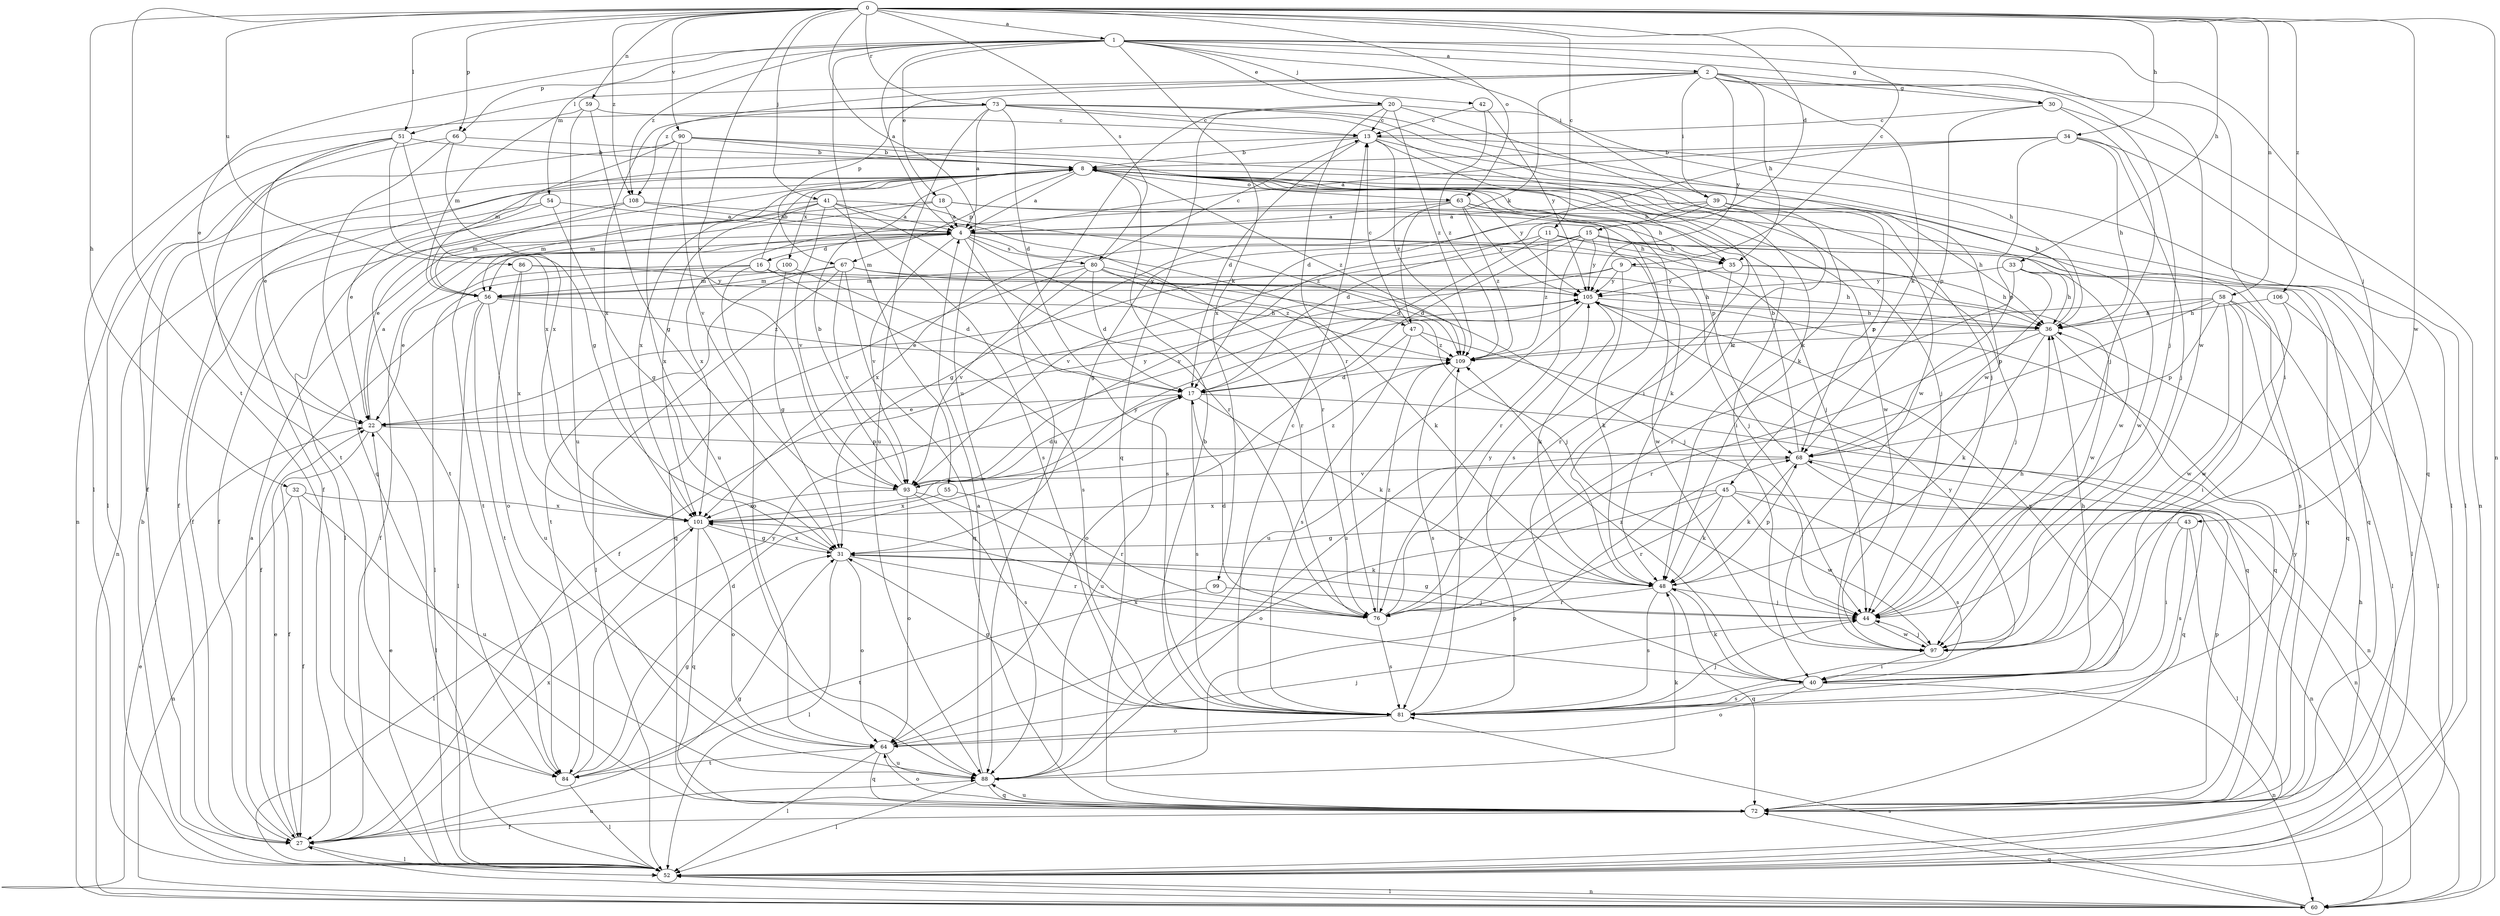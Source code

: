 strict digraph  {
0;
1;
2;
4;
8;
9;
11;
13;
15;
16;
17;
18;
20;
22;
27;
30;
31;
32;
33;
34;
35;
36;
39;
40;
41;
42;
43;
44;
45;
47;
48;
51;
52;
54;
55;
56;
58;
59;
60;
63;
64;
66;
67;
68;
72;
73;
76;
80;
81;
84;
86;
88;
90;
93;
97;
99;
100;
101;
105;
106;
108;
109;
0 -> 1  [label=a];
0 -> 9  [label=c];
0 -> 11  [label=c];
0 -> 15  [label=d];
0 -> 32  [label=h];
0 -> 33  [label=h];
0 -> 34  [label=h];
0 -> 41  [label=j];
0 -> 51  [label=l];
0 -> 58  [label=n];
0 -> 59  [label=n];
0 -> 60  [label=n];
0 -> 63  [label=o];
0 -> 66  [label=p];
0 -> 73  [label=r];
0 -> 80  [label=s];
0 -> 84  [label=t];
0 -> 86  [label=u];
0 -> 88  [label=u];
0 -> 90  [label=v];
0 -> 93  [label=v];
0 -> 97  [label=w];
0 -> 106  [label=z];
0 -> 108  [label=z];
1 -> 2  [label=a];
1 -> 4  [label=a];
1 -> 18  [label=e];
1 -> 20  [label=e];
1 -> 22  [label=e];
1 -> 30  [label=g];
1 -> 39  [label=i];
1 -> 42  [label=j];
1 -> 43  [label=j];
1 -> 54  [label=m];
1 -> 55  [label=m];
1 -> 66  [label=p];
1 -> 97  [label=w];
1 -> 99  [label=x];
1 -> 108  [label=z];
2 -> 30  [label=g];
2 -> 35  [label=h];
2 -> 39  [label=i];
2 -> 40  [label=i];
2 -> 44  [label=j];
2 -> 45  [label=k];
2 -> 47  [label=k];
2 -> 51  [label=l];
2 -> 67  [label=p];
2 -> 105  [label=y];
2 -> 108  [label=z];
4 -> 16  [label=d];
4 -> 27  [label=f];
4 -> 44  [label=j];
4 -> 47  [label=k];
4 -> 76  [label=r];
4 -> 80  [label=s];
4 -> 81  [label=s];
4 -> 84  [label=t];
4 -> 93  [label=v];
4 -> 97  [label=w];
8 -> 4  [label=a];
8 -> 22  [label=e];
8 -> 27  [label=f];
8 -> 35  [label=h];
8 -> 40  [label=i];
8 -> 44  [label=j];
8 -> 63  [label=o];
8 -> 67  [label=p];
8 -> 68  [label=p];
8 -> 84  [label=t];
8 -> 97  [label=w];
8 -> 100  [label=x];
8 -> 101  [label=x];
8 -> 105  [label=y];
8 -> 109  [label=z];
9 -> 22  [label=e];
9 -> 27  [label=f];
9 -> 48  [label=k];
9 -> 97  [label=w];
9 -> 105  [label=y];
11 -> 17  [label=d];
11 -> 35  [label=h];
11 -> 72  [label=q];
11 -> 93  [label=v];
11 -> 109  [label=z];
13 -> 8  [label=b];
13 -> 17  [label=d];
13 -> 27  [label=f];
13 -> 48  [label=k];
13 -> 52  [label=l];
13 -> 72  [label=q];
13 -> 109  [label=z];
15 -> 17  [label=d];
15 -> 35  [label=h];
15 -> 52  [label=l];
15 -> 72  [label=q];
15 -> 76  [label=r];
15 -> 93  [label=v];
15 -> 101  [label=x];
15 -> 105  [label=y];
16 -> 8  [label=b];
16 -> 22  [label=e];
16 -> 52  [label=l];
16 -> 64  [label=o];
16 -> 81  [label=s];
16 -> 105  [label=y];
17 -> 22  [label=e];
17 -> 48  [label=k];
17 -> 60  [label=n];
17 -> 81  [label=s];
17 -> 88  [label=u];
18 -> 4  [label=a];
18 -> 22  [label=e];
18 -> 35  [label=h];
18 -> 44  [label=j];
18 -> 56  [label=m];
20 -> 13  [label=c];
20 -> 36  [label=h];
20 -> 48  [label=k];
20 -> 72  [label=q];
20 -> 76  [label=r];
20 -> 88  [label=u];
20 -> 109  [label=z];
22 -> 4  [label=a];
22 -> 27  [label=f];
22 -> 52  [label=l];
22 -> 68  [label=p];
22 -> 105  [label=y];
27 -> 4  [label=a];
27 -> 22  [label=e];
27 -> 31  [label=g];
27 -> 52  [label=l];
27 -> 88  [label=u];
27 -> 101  [label=x];
30 -> 13  [label=c];
30 -> 44  [label=j];
30 -> 60  [label=n];
30 -> 68  [label=p];
31 -> 48  [label=k];
31 -> 52  [label=l];
31 -> 64  [label=o];
31 -> 76  [label=r];
31 -> 101  [label=x];
32 -> 27  [label=f];
32 -> 60  [label=n];
32 -> 88  [label=u];
32 -> 101  [label=x];
33 -> 36  [label=h];
33 -> 68  [label=p];
33 -> 72  [label=q];
33 -> 76  [label=r];
33 -> 105  [label=y];
34 -> 4  [label=a];
34 -> 8  [label=b];
34 -> 17  [label=d];
34 -> 36  [label=h];
34 -> 44  [label=j];
34 -> 52  [label=l];
34 -> 68  [label=p];
35 -> 36  [label=h];
35 -> 44  [label=j];
35 -> 76  [label=r];
35 -> 105  [label=y];
36 -> 8  [label=b];
36 -> 48  [label=k];
36 -> 72  [label=q];
36 -> 76  [label=r];
36 -> 109  [label=z];
39 -> 4  [label=a];
39 -> 17  [label=d];
39 -> 31  [label=g];
39 -> 36  [label=h];
39 -> 68  [label=p];
39 -> 97  [label=w];
40 -> 36  [label=h];
40 -> 48  [label=k];
40 -> 60  [label=n];
40 -> 64  [label=o];
40 -> 81  [label=s];
40 -> 101  [label=x];
40 -> 105  [label=y];
40 -> 109  [label=z];
41 -> 4  [label=a];
41 -> 27  [label=f];
41 -> 56  [label=m];
41 -> 76  [label=r];
41 -> 81  [label=s];
41 -> 93  [label=v];
41 -> 101  [label=x];
41 -> 109  [label=z];
42 -> 13  [label=c];
42 -> 105  [label=y];
42 -> 109  [label=z];
43 -> 31  [label=g];
43 -> 40  [label=i];
43 -> 52  [label=l];
43 -> 81  [label=s];
44 -> 31  [label=g];
44 -> 36  [label=h];
44 -> 97  [label=w];
45 -> 48  [label=k];
45 -> 60  [label=n];
45 -> 64  [label=o];
45 -> 76  [label=r];
45 -> 81  [label=s];
45 -> 97  [label=w];
45 -> 101  [label=x];
47 -> 13  [label=c];
47 -> 64  [label=o];
47 -> 72  [label=q];
47 -> 81  [label=s];
47 -> 109  [label=z];
48 -> 44  [label=j];
48 -> 68  [label=p];
48 -> 72  [label=q];
48 -> 76  [label=r];
48 -> 81  [label=s];
51 -> 8  [label=b];
51 -> 22  [label=e];
51 -> 31  [label=g];
51 -> 60  [label=n];
51 -> 84  [label=t];
51 -> 101  [label=x];
52 -> 8  [label=b];
52 -> 22  [label=e];
52 -> 36  [label=h];
52 -> 60  [label=n];
54 -> 4  [label=a];
54 -> 31  [label=g];
54 -> 52  [label=l];
54 -> 60  [label=n];
55 -> 76  [label=r];
55 -> 101  [label=x];
56 -> 27  [label=f];
56 -> 36  [label=h];
56 -> 52  [label=l];
56 -> 84  [label=t];
56 -> 88  [label=u];
56 -> 109  [label=z];
58 -> 36  [label=h];
58 -> 40  [label=i];
58 -> 52  [label=l];
58 -> 68  [label=p];
58 -> 81  [label=s];
58 -> 88  [label=u];
58 -> 97  [label=w];
58 -> 109  [label=z];
59 -> 13  [label=c];
59 -> 31  [label=g];
59 -> 56  [label=m];
59 -> 88  [label=u];
60 -> 22  [label=e];
60 -> 27  [label=f];
60 -> 52  [label=l];
60 -> 72  [label=q];
60 -> 81  [label=s];
63 -> 4  [label=a];
63 -> 31  [label=g];
63 -> 48  [label=k];
63 -> 81  [label=s];
63 -> 97  [label=w];
63 -> 101  [label=x];
63 -> 105  [label=y];
63 -> 109  [label=z];
64 -> 44  [label=j];
64 -> 52  [label=l];
64 -> 72  [label=q];
64 -> 84  [label=t];
64 -> 88  [label=u];
66 -> 8  [label=b];
66 -> 52  [label=l];
66 -> 72  [label=q];
66 -> 101  [label=x];
67 -> 36  [label=h];
67 -> 44  [label=j];
67 -> 52  [label=l];
67 -> 56  [label=m];
67 -> 72  [label=q];
67 -> 84  [label=t];
67 -> 93  [label=v];
68 -> 8  [label=b];
68 -> 48  [label=k];
68 -> 60  [label=n];
68 -> 72  [label=q];
68 -> 93  [label=v];
72 -> 27  [label=f];
72 -> 64  [label=o];
72 -> 68  [label=p];
72 -> 88  [label=u];
72 -> 105  [label=y];
73 -> 4  [label=a];
73 -> 13  [label=c];
73 -> 17  [label=d];
73 -> 40  [label=i];
73 -> 48  [label=k];
73 -> 52  [label=l];
73 -> 88  [label=u];
73 -> 97  [label=w];
73 -> 101  [label=x];
76 -> 17  [label=d];
76 -> 81  [label=s];
76 -> 105  [label=y];
76 -> 109  [label=z];
80 -> 13  [label=c];
80 -> 17  [label=d];
80 -> 44  [label=j];
80 -> 48  [label=k];
80 -> 56  [label=m];
80 -> 72  [label=q];
80 -> 93  [label=v];
80 -> 109  [label=z];
81 -> 8  [label=b];
81 -> 13  [label=c];
81 -> 31  [label=g];
81 -> 44  [label=j];
81 -> 64  [label=o];
81 -> 105  [label=y];
81 -> 109  [label=z];
84 -> 17  [label=d];
84 -> 31  [label=g];
84 -> 52  [label=l];
84 -> 105  [label=y];
86 -> 36  [label=h];
86 -> 64  [label=o];
86 -> 101  [label=x];
86 -> 105  [label=y];
88 -> 4  [label=a];
88 -> 48  [label=k];
88 -> 52  [label=l];
88 -> 68  [label=p];
88 -> 72  [label=q];
90 -> 8  [label=b];
90 -> 27  [label=f];
90 -> 44  [label=j];
90 -> 56  [label=m];
90 -> 88  [label=u];
90 -> 93  [label=v];
90 -> 97  [label=w];
93 -> 8  [label=b];
93 -> 17  [label=d];
93 -> 64  [label=o];
93 -> 76  [label=r];
93 -> 81  [label=s];
93 -> 101  [label=x];
93 -> 109  [label=z];
97 -> 40  [label=i];
97 -> 44  [label=j];
99 -> 44  [label=j];
99 -> 84  [label=t];
100 -> 17  [label=d];
100 -> 31  [label=g];
100 -> 56  [label=m];
101 -> 31  [label=g];
101 -> 52  [label=l];
101 -> 64  [label=o];
101 -> 72  [label=q];
101 -> 105  [label=y];
105 -> 36  [label=h];
105 -> 48  [label=k];
105 -> 88  [label=u];
106 -> 36  [label=h];
106 -> 52  [label=l];
106 -> 97  [label=w];
108 -> 4  [label=a];
108 -> 27  [label=f];
108 -> 56  [label=m];
108 -> 76  [label=r];
109 -> 17  [label=d];
109 -> 81  [label=s];
}
